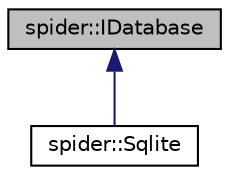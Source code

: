 digraph "spider::IDatabase"
{
  edge [fontname="Helvetica",fontsize="10",labelfontname="Helvetica",labelfontsize="10"];
  node [fontname="Helvetica",fontsize="10",shape=record];
  Node0 [label="spider::IDatabase",height=0.2,width=0.4,color="black", fillcolor="grey75", style="filled", fontcolor="black"];
  Node0 -> Node1 [dir="back",color="midnightblue",fontsize="10",style="solid"];
  Node1 [label="spider::Sqlite",height=0.2,width=0.4,color="black", fillcolor="white", style="filled",URL="$classspider_1_1_sqlite.html"];
}
